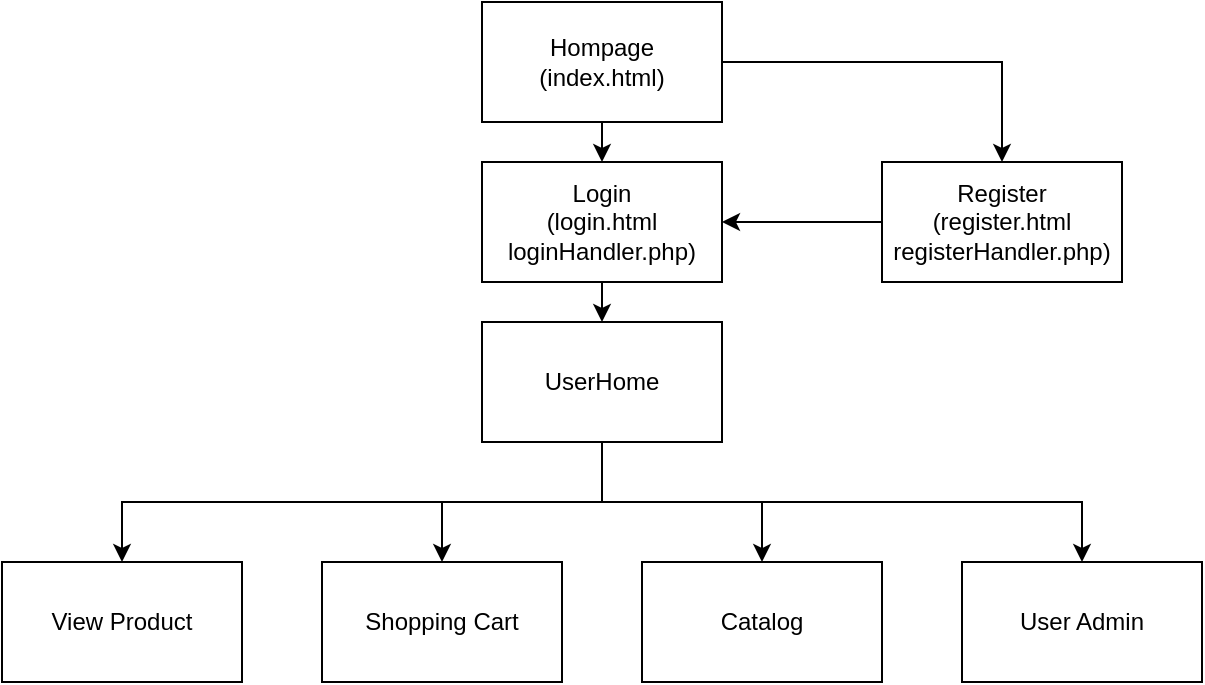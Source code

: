 <mxfile version="13.10.9" type="device"><diagram id="bkPSKNoGA9F2spSvU9gY" name="Page-1"><mxGraphModel dx="1102" dy="525" grid="1" gridSize="10" guides="1" tooltips="1" connect="1" arrows="1" fold="1" page="1" pageScale="1" pageWidth="850" pageHeight="1100" math="0" shadow="0"><root><mxCell id="0"/><mxCell id="1" parent="0"/><mxCell id="PDUydfM_UKHQR7346KnA-4" style="edgeStyle=orthogonalEdgeStyle;rounded=0;orthogonalLoop=1;jettySize=auto;html=1;exitX=0.5;exitY=1;exitDx=0;exitDy=0;entryX=0.5;entryY=0;entryDx=0;entryDy=0;" edge="1" parent="1" source="PDUydfM_UKHQR7346KnA-1" target="PDUydfM_UKHQR7346KnA-2"><mxGeometry relative="1" as="geometry"/></mxCell><mxCell id="PDUydfM_UKHQR7346KnA-5" style="edgeStyle=orthogonalEdgeStyle;rounded=0;orthogonalLoop=1;jettySize=auto;html=1;exitX=1;exitY=0.5;exitDx=0;exitDy=0;entryX=0.5;entryY=0;entryDx=0;entryDy=0;" edge="1" parent="1" source="PDUydfM_UKHQR7346KnA-1" target="PDUydfM_UKHQR7346KnA-3"><mxGeometry relative="1" as="geometry"/></mxCell><mxCell id="PDUydfM_UKHQR7346KnA-1" value="Hompage&lt;br&gt;(index.html)" style="rounded=0;whiteSpace=wrap;html=1;" vertex="1" parent="1"><mxGeometry x="360" width="120" height="60" as="geometry"/></mxCell><mxCell id="PDUydfM_UKHQR7346KnA-8" style="edgeStyle=orthogonalEdgeStyle;rounded=0;orthogonalLoop=1;jettySize=auto;html=1;exitX=0.5;exitY=1;exitDx=0;exitDy=0;entryX=0.5;entryY=0;entryDx=0;entryDy=0;" edge="1" parent="1" source="PDUydfM_UKHQR7346KnA-2" target="PDUydfM_UKHQR7346KnA-7"><mxGeometry relative="1" as="geometry"/></mxCell><mxCell id="PDUydfM_UKHQR7346KnA-2" value="Login&lt;br&gt;(login.html&lt;br&gt;loginHandler.php)" style="rounded=0;whiteSpace=wrap;html=1;" vertex="1" parent="1"><mxGeometry x="360" y="80" width="120" height="60" as="geometry"/></mxCell><mxCell id="PDUydfM_UKHQR7346KnA-6" style="edgeStyle=orthogonalEdgeStyle;rounded=0;orthogonalLoop=1;jettySize=auto;html=1;exitX=0;exitY=0.5;exitDx=0;exitDy=0;entryX=1;entryY=0.5;entryDx=0;entryDy=0;" edge="1" parent="1" source="PDUydfM_UKHQR7346KnA-3" target="PDUydfM_UKHQR7346KnA-2"><mxGeometry relative="1" as="geometry"/></mxCell><mxCell id="PDUydfM_UKHQR7346KnA-3" value="Register&lt;br&gt;(register.html&lt;br&gt;registerHandler.php)" style="rounded=0;whiteSpace=wrap;html=1;" vertex="1" parent="1"><mxGeometry x="560" y="80" width="120" height="60" as="geometry"/></mxCell><mxCell id="PDUydfM_UKHQR7346KnA-10" style="edgeStyle=orthogonalEdgeStyle;rounded=0;orthogonalLoop=1;jettySize=auto;html=1;exitX=0.5;exitY=1;exitDx=0;exitDy=0;" edge="1" parent="1" source="PDUydfM_UKHQR7346KnA-7" target="PDUydfM_UKHQR7346KnA-9"><mxGeometry relative="1" as="geometry"/></mxCell><mxCell id="PDUydfM_UKHQR7346KnA-13" style="edgeStyle=orthogonalEdgeStyle;rounded=0;orthogonalLoop=1;jettySize=auto;html=1;exitX=0.5;exitY=1;exitDx=0;exitDy=0;entryX=0.5;entryY=0;entryDx=0;entryDy=0;" edge="1" parent="1" source="PDUydfM_UKHQR7346KnA-7" target="PDUydfM_UKHQR7346KnA-12"><mxGeometry relative="1" as="geometry"/></mxCell><mxCell id="PDUydfM_UKHQR7346KnA-14" style="edgeStyle=orthogonalEdgeStyle;rounded=0;orthogonalLoop=1;jettySize=auto;html=1;exitX=0.5;exitY=1;exitDx=0;exitDy=0;" edge="1" parent="1" source="PDUydfM_UKHQR7346KnA-7" target="PDUydfM_UKHQR7346KnA-11"><mxGeometry relative="1" as="geometry"/></mxCell><mxCell id="PDUydfM_UKHQR7346KnA-16" style="edgeStyle=orthogonalEdgeStyle;rounded=0;orthogonalLoop=1;jettySize=auto;html=1;exitX=0.5;exitY=1;exitDx=0;exitDy=0;" edge="1" parent="1" source="PDUydfM_UKHQR7346KnA-7" target="PDUydfM_UKHQR7346KnA-15"><mxGeometry relative="1" as="geometry"/></mxCell><mxCell id="PDUydfM_UKHQR7346KnA-7" value="UserHome&lt;br&gt;" style="rounded=0;whiteSpace=wrap;html=1;" vertex="1" parent="1"><mxGeometry x="360" y="160" width="120" height="60" as="geometry"/></mxCell><mxCell id="PDUydfM_UKHQR7346KnA-9" value="User Admin&lt;br&gt;" style="rounded=0;whiteSpace=wrap;html=1;" vertex="1" parent="1"><mxGeometry x="600" y="280" width="120" height="60" as="geometry"/></mxCell><mxCell id="PDUydfM_UKHQR7346KnA-11" value="Shopping Cart" style="rounded=0;whiteSpace=wrap;html=1;" vertex="1" parent="1"><mxGeometry x="280" y="280" width="120" height="60" as="geometry"/></mxCell><mxCell id="PDUydfM_UKHQR7346KnA-12" value="Catalog" style="rounded=0;whiteSpace=wrap;html=1;" vertex="1" parent="1"><mxGeometry x="440" y="280" width="120" height="60" as="geometry"/></mxCell><mxCell id="PDUydfM_UKHQR7346KnA-15" value="View Product" style="rounded=0;whiteSpace=wrap;html=1;" vertex="1" parent="1"><mxGeometry x="120" y="280" width="120" height="60" as="geometry"/></mxCell></root></mxGraphModel></diagram></mxfile>